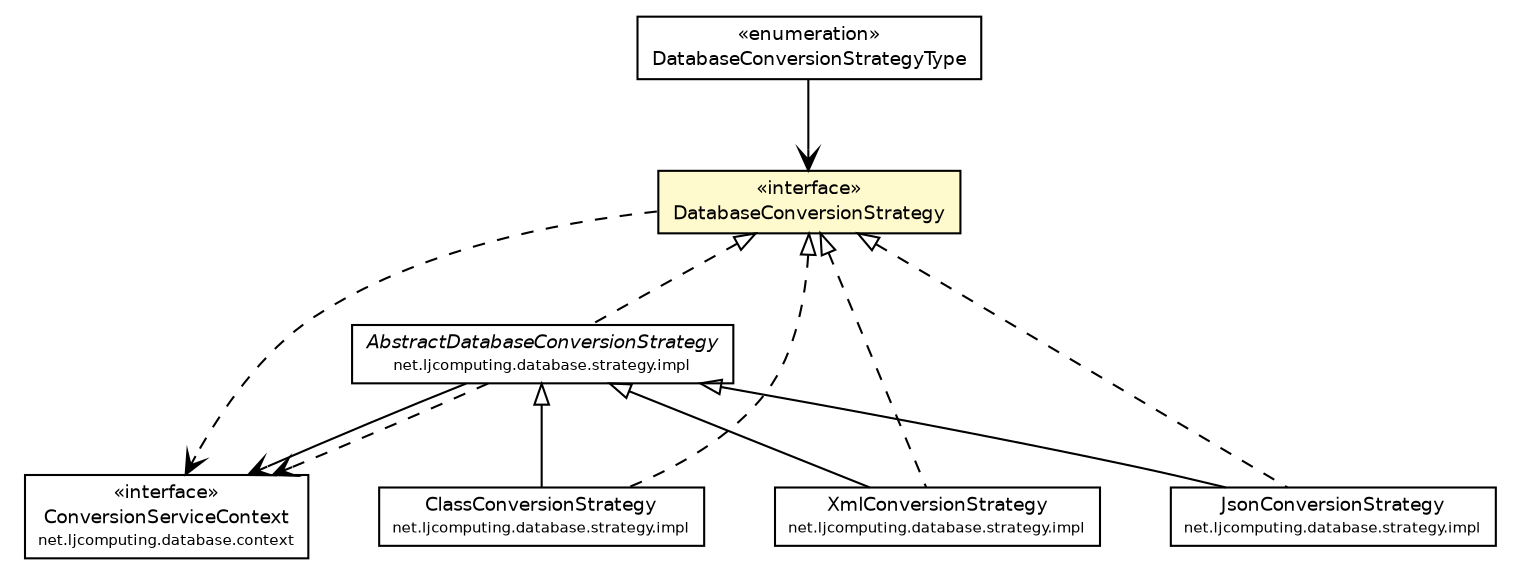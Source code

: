 #!/usr/local/bin/dot
#
# Class diagram 
# Generated by UMLGraph version R5_6 (http://www.umlgraph.org/)
#

digraph G {
	edge [fontname="Helvetica",fontsize=10,labelfontname="Helvetica",labelfontsize=10];
	node [fontname="Helvetica",fontsize=10,shape=plaintext];
	nodesep=0.25;
	ranksep=0.5;
	// net.ljcomputing.database.context.ConversionServiceContext
	c607 [label=<<table title="net.ljcomputing.database.context.ConversionServiceContext" border="0" cellborder="1" cellspacing="0" cellpadding="2" port="p" href="../context/ConversionServiceContext.html">
		<tr><td><table border="0" cellspacing="0" cellpadding="1">
<tr><td align="center" balign="center"> &#171;interface&#187; </td></tr>
<tr><td align="center" balign="center"> ConversionServiceContext </td></tr>
<tr><td align="center" balign="center"><font point-size="7.0"> net.ljcomputing.database.context </font></td></tr>
		</table></td></tr>
		</table>>, URL="../context/ConversionServiceContext.html", fontname="Helvetica", fontcolor="black", fontsize=9.0];
	// net.ljcomputing.database.strategy.impl.AbstractDatabaseConversionStrategy
	c613 [label=<<table title="net.ljcomputing.database.strategy.impl.AbstractDatabaseConversionStrategy" border="0" cellborder="1" cellspacing="0" cellpadding="2" port="p" href="./impl/AbstractDatabaseConversionStrategy.html">
		<tr><td><table border="0" cellspacing="0" cellpadding="1">
<tr><td align="center" balign="center"><font face="Helvetica-Oblique"> AbstractDatabaseConversionStrategy </font></td></tr>
<tr><td align="center" balign="center"><font point-size="7.0"> net.ljcomputing.database.strategy.impl </font></td></tr>
		</table></td></tr>
		</table>>, URL="./impl/AbstractDatabaseConversionStrategy.html", fontname="Helvetica", fontcolor="black", fontsize=9.0];
	// net.ljcomputing.database.strategy.impl.ClassConversionStrategy
	c614 [label=<<table title="net.ljcomputing.database.strategy.impl.ClassConversionStrategy" border="0" cellborder="1" cellspacing="0" cellpadding="2" port="p" href="./impl/ClassConversionStrategy.html">
		<tr><td><table border="0" cellspacing="0" cellpadding="1">
<tr><td align="center" balign="center"> ClassConversionStrategy </td></tr>
<tr><td align="center" balign="center"><font point-size="7.0"> net.ljcomputing.database.strategy.impl </font></td></tr>
		</table></td></tr>
		</table>>, URL="./impl/ClassConversionStrategy.html", fontname="Helvetica", fontcolor="black", fontsize=9.0];
	// net.ljcomputing.database.strategy.impl.XmlConversionStrategy
	c615 [label=<<table title="net.ljcomputing.database.strategy.impl.XmlConversionStrategy" border="0" cellborder="1" cellspacing="0" cellpadding="2" port="p" href="./impl/XmlConversionStrategy.html">
		<tr><td><table border="0" cellspacing="0" cellpadding="1">
<tr><td align="center" balign="center"> XmlConversionStrategy </td></tr>
<tr><td align="center" balign="center"><font point-size="7.0"> net.ljcomputing.database.strategy.impl </font></td></tr>
		</table></td></tr>
		</table>>, URL="./impl/XmlConversionStrategy.html", fontname="Helvetica", fontcolor="black", fontsize=9.0];
	// net.ljcomputing.database.strategy.impl.JsonConversionStrategy
	c616 [label=<<table title="net.ljcomputing.database.strategy.impl.JsonConversionStrategy" border="0" cellborder="1" cellspacing="0" cellpadding="2" port="p" href="./impl/JsonConversionStrategy.html">
		<tr><td><table border="0" cellspacing="0" cellpadding="1">
<tr><td align="center" balign="center"> JsonConversionStrategy </td></tr>
<tr><td align="center" balign="center"><font point-size="7.0"> net.ljcomputing.database.strategy.impl </font></td></tr>
		</table></td></tr>
		</table>>, URL="./impl/JsonConversionStrategy.html", fontname="Helvetica", fontcolor="black", fontsize=9.0];
	// net.ljcomputing.database.strategy.DatabaseConversionStrategy
	c617 [label=<<table title="net.ljcomputing.database.strategy.DatabaseConversionStrategy" border="0" cellborder="1" cellspacing="0" cellpadding="2" port="p" bgcolor="lemonChiffon" href="./DatabaseConversionStrategy.html">
		<tr><td><table border="0" cellspacing="0" cellpadding="1">
<tr><td align="center" balign="center"> &#171;interface&#187; </td></tr>
<tr><td align="center" balign="center"> DatabaseConversionStrategy </td></tr>
		</table></td></tr>
		</table>>, URL="./DatabaseConversionStrategy.html", fontname="Helvetica", fontcolor="black", fontsize=9.0];
	// net.ljcomputing.database.strategy.DatabaseConversionStrategyType
	c618 [label=<<table title="net.ljcomputing.database.strategy.DatabaseConversionStrategyType" border="0" cellborder="1" cellspacing="0" cellpadding="2" port="p" href="./DatabaseConversionStrategyType.html">
		<tr><td><table border="0" cellspacing="0" cellpadding="1">
<tr><td align="center" balign="center"> &#171;enumeration&#187; </td></tr>
<tr><td align="center" balign="center"> DatabaseConversionStrategyType </td></tr>
		</table></td></tr>
		</table>>, URL="./DatabaseConversionStrategyType.html", fontname="Helvetica", fontcolor="black", fontsize=9.0];
	//net.ljcomputing.database.strategy.impl.AbstractDatabaseConversionStrategy implements net.ljcomputing.database.strategy.DatabaseConversionStrategy
	c617:p -> c613:p [dir=back,arrowtail=empty,style=dashed];
	//net.ljcomputing.database.strategy.impl.ClassConversionStrategy extends net.ljcomputing.database.strategy.impl.AbstractDatabaseConversionStrategy
	c613:p -> c614:p [dir=back,arrowtail=empty];
	//net.ljcomputing.database.strategy.impl.ClassConversionStrategy implements net.ljcomputing.database.strategy.DatabaseConversionStrategy
	c617:p -> c614:p [dir=back,arrowtail=empty,style=dashed];
	//net.ljcomputing.database.strategy.impl.XmlConversionStrategy extends net.ljcomputing.database.strategy.impl.AbstractDatabaseConversionStrategy
	c613:p -> c615:p [dir=back,arrowtail=empty];
	//net.ljcomputing.database.strategy.impl.XmlConversionStrategy implements net.ljcomputing.database.strategy.DatabaseConversionStrategy
	c617:p -> c615:p [dir=back,arrowtail=empty,style=dashed];
	//net.ljcomputing.database.strategy.impl.JsonConversionStrategy extends net.ljcomputing.database.strategy.impl.AbstractDatabaseConversionStrategy
	c613:p -> c616:p [dir=back,arrowtail=empty];
	//net.ljcomputing.database.strategy.impl.JsonConversionStrategy implements net.ljcomputing.database.strategy.DatabaseConversionStrategy
	c617:p -> c616:p [dir=back,arrowtail=empty,style=dashed];
	// net.ljcomputing.database.strategy.impl.AbstractDatabaseConversionStrategy NAVASSOC net.ljcomputing.database.context.ConversionServiceContext
	c613:p -> c607:p [taillabel="", label="", headlabel="", fontname="Helvetica", fontcolor="black", fontsize=10.0, color="black", arrowhead=open];
	// net.ljcomputing.database.strategy.DatabaseConversionStrategyType NAVASSOC net.ljcomputing.database.strategy.DatabaseConversionStrategy
	c618:p -> c617:p [taillabel="", label="", headlabel="", fontname="Helvetica", fontcolor="black", fontsize=10.0, color="black", arrowhead=open];
	// net.ljcomputing.database.strategy.impl.AbstractDatabaseConversionStrategy DEPEND net.ljcomputing.database.context.ConversionServiceContext
	c613:p -> c607:p [taillabel="", label="", headlabel="", fontname="Helvetica", fontcolor="black", fontsize=10.0, color="black", arrowhead=open, style=dashed];
	// net.ljcomputing.database.strategy.DatabaseConversionStrategy DEPEND net.ljcomputing.database.context.ConversionServiceContext
	c617:p -> c607:p [taillabel="", label="", headlabel="", fontname="Helvetica", fontcolor="black", fontsize=10.0, color="black", arrowhead=open, style=dashed];
}

